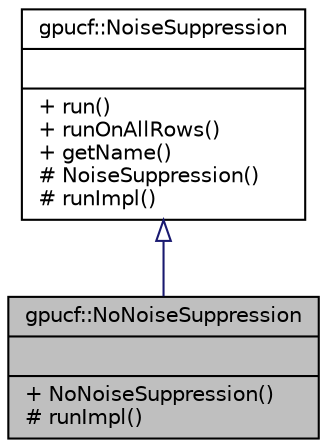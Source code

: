 digraph "gpucf::NoNoiseSuppression"
{
 // INTERACTIVE_SVG=YES
  bgcolor="transparent";
  edge [fontname="Helvetica",fontsize="10",labelfontname="Helvetica",labelfontsize="10"];
  node [fontname="Helvetica",fontsize="10",shape=record];
  Node1 [label="{gpucf::NoNoiseSuppression\n||+ NoNoiseSuppression()\l# runImpl()\l}",height=0.2,width=0.4,color="black", fillcolor="grey75", style="filled", fontcolor="black"];
  Node2 -> Node1 [dir="back",color="midnightblue",fontsize="10",style="solid",arrowtail="onormal",fontname="Helvetica"];
  Node2 [label="{gpucf::NoiseSuppression\n||+ run()\l+ runOnAllRows()\l+ getName()\l# NoiseSuppression()\l# runImpl()\l}",height=0.2,width=0.4,color="black",URL="$db/d64/classgpucf_1_1NoiseSuppression.html"];
}
